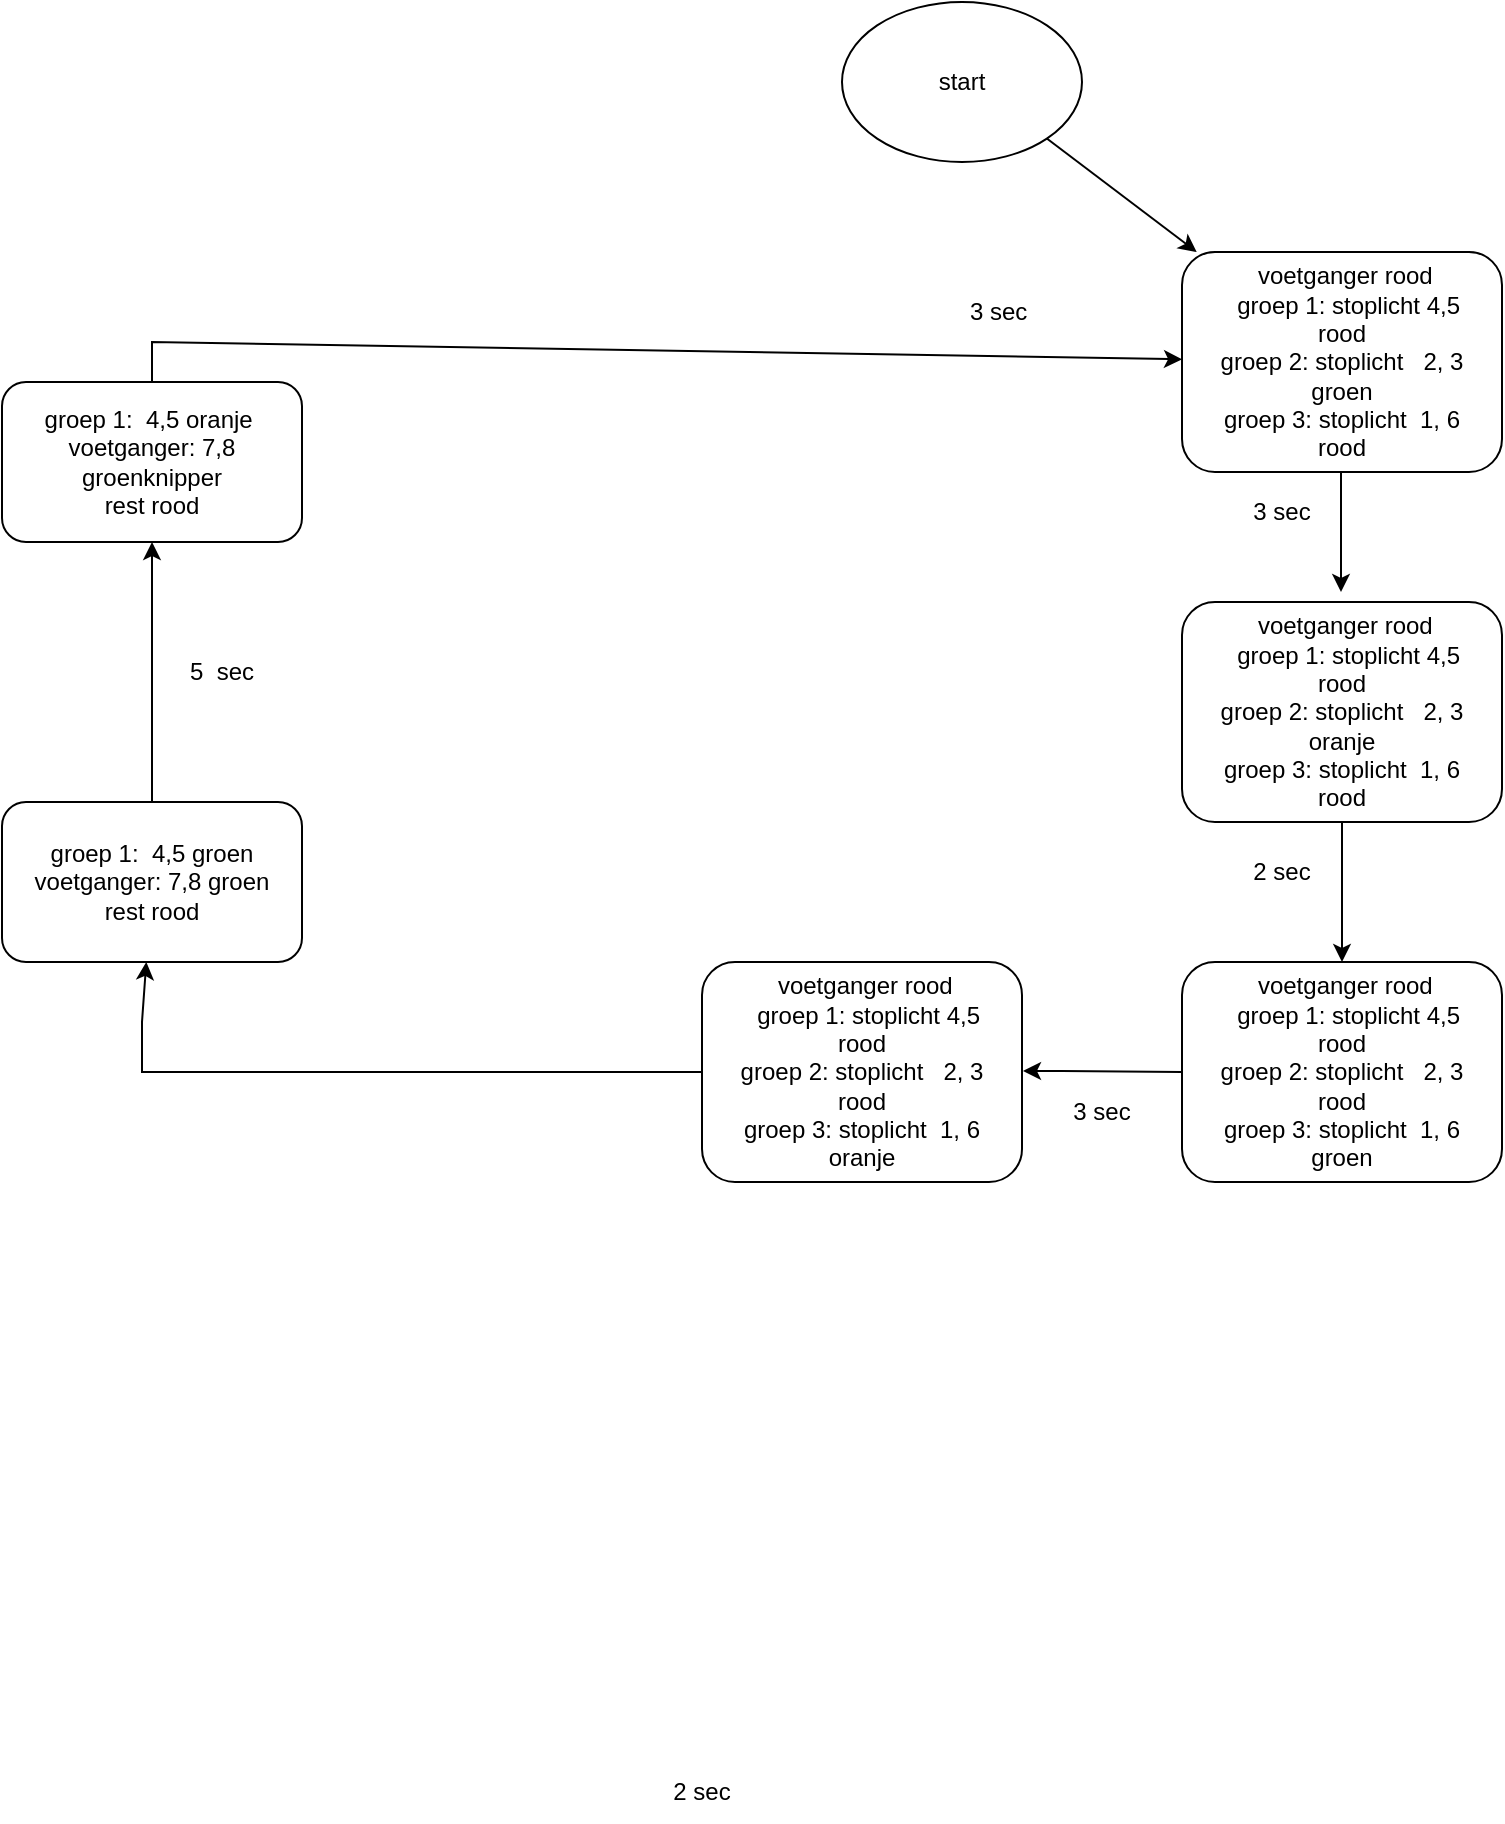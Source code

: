 <mxfile version="15.8.4" type="device"><diagram id="hMZwtEpZMK39bKrfklaA" name="Page-1"><mxGraphModel dx="830" dy="702" grid="1" gridSize="10" guides="1" tooltips="1" connect="1" arrows="1" fold="1" page="1" pageScale="1" pageWidth="827" pageHeight="1169" math="0" shadow="0"><root><mxCell id="0"/><mxCell id="1" parent="0"/><mxCell id="g3XdCGP9gTzNyDS5LABC-2" value="" style="endArrow=classic;html=1;rounded=0;" parent="1" edge="1"><mxGeometry width="50" height="50" relative="1" as="geometry"><mxPoint x="719.5" y="245" as="sourcePoint"/><mxPoint x="719.5" y="305" as="targetPoint"/><Array as="points"><mxPoint x="719.5" y="275"/></Array></mxGeometry></mxCell><mxCell id="g3XdCGP9gTzNyDS5LABC-6" value="" style="endArrow=classic;html=1;rounded=0;exitX=0.5;exitY=1;exitDx=0;exitDy=0;" parent="1" source="rZx93BqU1M98iTSLvlaf-9" edge="1"><mxGeometry width="50" height="50" relative="1" as="geometry"><mxPoint x="719.5" y="430" as="sourcePoint"/><mxPoint x="720" y="490" as="targetPoint"/></mxGeometry></mxCell><mxCell id="g3XdCGP9gTzNyDS5LABC-7" value="groep 1: &amp;nbsp;4,5 groen&lt;br&gt;voetganger: 7,8 groen&lt;br&gt;rest rood" style="rounded=1;whiteSpace=wrap;html=1;" parent="1" vertex="1"><mxGeometry x="50" y="410" width="150" height="80" as="geometry"/></mxCell><mxCell id="g3XdCGP9gTzNyDS5LABC-9" value="3 sec&amp;nbsp;" style="text;html=1;strokeColor=none;fillColor=none;align=center;verticalAlign=middle;whiteSpace=wrap;rounded=0;" parent="1" vertex="1"><mxGeometry x="520" y="150" width="60" height="30" as="geometry"/></mxCell><mxCell id="g3XdCGP9gTzNyDS5LABC-10" value="2 sec" style="text;html=1;strokeColor=none;fillColor=none;align=center;verticalAlign=middle;whiteSpace=wrap;rounded=0;" parent="1" vertex="1"><mxGeometry x="370" y="890" width="60" height="30" as="geometry"/></mxCell><mxCell id="g3XdCGP9gTzNyDS5LABC-11" value="5 &amp;nbsp;sec" style="text;html=1;strokeColor=none;fillColor=none;align=center;verticalAlign=middle;whiteSpace=wrap;rounded=0;" parent="1" vertex="1"><mxGeometry x="130" y="330" width="60" height="30" as="geometry"/></mxCell><mxCell id="rZx93BqU1M98iTSLvlaf-1" value="&amp;nbsp;voetganger rood&lt;br&gt;&amp;nbsp; groep 1: stoplicht 4,5 &lt;br&gt;rood&lt;br&gt;groep 2: stoplicht &amp;nbsp; 2, 3 &lt;br&gt;groen&lt;br&gt;groep 3: stoplicht &amp;nbsp;1, 6&lt;br&gt;rood" style="rounded=1;whiteSpace=wrap;html=1;" parent="1" vertex="1"><mxGeometry x="640" y="135" width="160" height="110" as="geometry"/></mxCell><mxCell id="rZx93BqU1M98iTSLvlaf-6" value="groep 1: &amp;nbsp;4,5 oranje&amp;nbsp;&lt;br&gt;voetganger: 7,8 groenknipper&lt;br&gt;rest rood" style="rounded=1;whiteSpace=wrap;html=1;" parent="1" vertex="1"><mxGeometry x="50" y="200" width="150" height="80" as="geometry"/></mxCell><mxCell id="rZx93BqU1M98iTSLvlaf-9" value="&amp;nbsp;voetganger rood&lt;br&gt;&amp;nbsp; groep 1: stoplicht 4,5 &lt;br&gt;rood&lt;br&gt;groep 2: stoplicht &amp;nbsp; 2, 3 &lt;br&gt;oranje&lt;br&gt;groep 3: stoplicht &amp;nbsp;1, 6&lt;br&gt;rood" style="rounded=1;whiteSpace=wrap;html=1;" parent="1" vertex="1"><mxGeometry x="640" y="310" width="160" height="110" as="geometry"/></mxCell><mxCell id="rZx93BqU1M98iTSLvlaf-10" value="&amp;nbsp;voetganger rood&lt;br&gt;&amp;nbsp; groep 1: stoplicht 4,5 &lt;br&gt;rood&lt;br&gt;groep 2: stoplicht &amp;nbsp; 2, 3 &lt;br&gt;rood&lt;br&gt;groep 3: stoplicht &amp;nbsp;1, 6&lt;br&gt;groen" style="rounded=1;whiteSpace=wrap;html=1;" parent="1" vertex="1"><mxGeometry x="640" y="490" width="160" height="110" as="geometry"/></mxCell><mxCell id="rZx93BqU1M98iTSLvlaf-11" value="&amp;nbsp;voetganger rood&lt;br&gt;&amp;nbsp; groep 1: stoplicht 4,5 &lt;br&gt;rood&lt;br&gt;groep 2: stoplicht &amp;nbsp; 2, 3 &lt;br&gt;rood&lt;br&gt;groep 3: stoplicht &amp;nbsp;1, 6&lt;br&gt;oranje" style="rounded=1;whiteSpace=wrap;html=1;" parent="1" vertex="1"><mxGeometry x="400" y="490" width="160" height="110" as="geometry"/></mxCell><mxCell id="rZx93BqU1M98iTSLvlaf-12" value="" style="endArrow=classic;html=1;rounded=0;exitX=0;exitY=0.5;exitDx=0;exitDy=0;" parent="1" source="rZx93BqU1M98iTSLvlaf-10" edge="1"><mxGeometry width="50" height="50" relative="1" as="geometry"><mxPoint x="600" y="544.5" as="sourcePoint"/><mxPoint x="560.5" y="544.5" as="targetPoint"/><Array as="points"><mxPoint x="580" y="544.5"/></Array></mxGeometry></mxCell><mxCell id="rZx93BqU1M98iTSLvlaf-17" value="3 sec" style="text;html=1;strokeColor=none;fillColor=none;align=center;verticalAlign=middle;whiteSpace=wrap;rounded=0;" parent="1" vertex="1"><mxGeometry x="660" y="250" width="60" height="30" as="geometry"/></mxCell><mxCell id="rZx93BqU1M98iTSLvlaf-18" value="3 sec" style="text;html=1;strokeColor=none;fillColor=none;align=center;verticalAlign=middle;whiteSpace=wrap;rounded=0;" parent="1" vertex="1"><mxGeometry x="570" y="550" width="60" height="30" as="geometry"/></mxCell><mxCell id="rZx93BqU1M98iTSLvlaf-19" value="2 sec" style="text;html=1;strokeColor=none;fillColor=none;align=center;verticalAlign=middle;whiteSpace=wrap;rounded=0;" parent="1" vertex="1"><mxGeometry x="660" y="430" width="60" height="30" as="geometry"/></mxCell><mxCell id="rZx93BqU1M98iTSLvlaf-20" value="start" style="ellipse;whiteSpace=wrap;html=1;" parent="1" vertex="1"><mxGeometry x="470" y="10" width="120" height="80" as="geometry"/></mxCell><mxCell id="rZx93BqU1M98iTSLvlaf-23" value="" style="endArrow=classic;html=1;rounded=0;exitX=0.5;exitY=0;exitDx=0;exitDy=0;entryX=0.5;entryY=1;entryDx=0;entryDy=0;" parent="1" source="g3XdCGP9gTzNyDS5LABC-7" target="rZx93BqU1M98iTSLvlaf-6" edge="1"><mxGeometry width="50" height="50" relative="1" as="geometry"><mxPoint x="370" y="400" as="sourcePoint"/><mxPoint x="420" y="350" as="targetPoint"/></mxGeometry></mxCell><mxCell id="rZx93BqU1M98iTSLvlaf-26" value="" style="endArrow=classic;html=1;rounded=0;exitX=0.5;exitY=0;exitDx=0;exitDy=0;" parent="1" source="rZx93BqU1M98iTSLvlaf-6" target="rZx93BqU1M98iTSLvlaf-1" edge="1"><mxGeometry width="50" height="50" relative="1" as="geometry"><mxPoint x="120" y="190" as="sourcePoint"/><mxPoint x="120" y="120" as="targetPoint"/><Array as="points"><mxPoint x="125" y="180"/></Array></mxGeometry></mxCell><mxCell id="rZx93BqU1M98iTSLvlaf-27" value="" style="endArrow=classic;html=1;rounded=0;exitX=0;exitY=0.5;exitDx=0;exitDy=0;" parent="1" source="rZx93BqU1M98iTSLvlaf-11" target="g3XdCGP9gTzNyDS5LABC-7" edge="1"><mxGeometry width="50" height="50" relative="1" as="geometry"><mxPoint x="210" y="560" as="sourcePoint"/><mxPoint x="200" y="520" as="targetPoint"/><Array as="points"><mxPoint x="120" y="545"/><mxPoint x="120" y="520"/></Array></mxGeometry></mxCell><mxCell id="rZx93BqU1M98iTSLvlaf-28" value="" style="endArrow=classic;html=1;rounded=0;exitX=1;exitY=1;exitDx=0;exitDy=0;" parent="1" source="rZx93BqU1M98iTSLvlaf-20" target="rZx93BqU1M98iTSLvlaf-1" edge="1"><mxGeometry width="50" height="50" relative="1" as="geometry"><mxPoint x="590" y="90" as="sourcePoint"/><mxPoint x="640" y="40" as="targetPoint"/></mxGeometry></mxCell></root></mxGraphModel></diagram></mxfile>